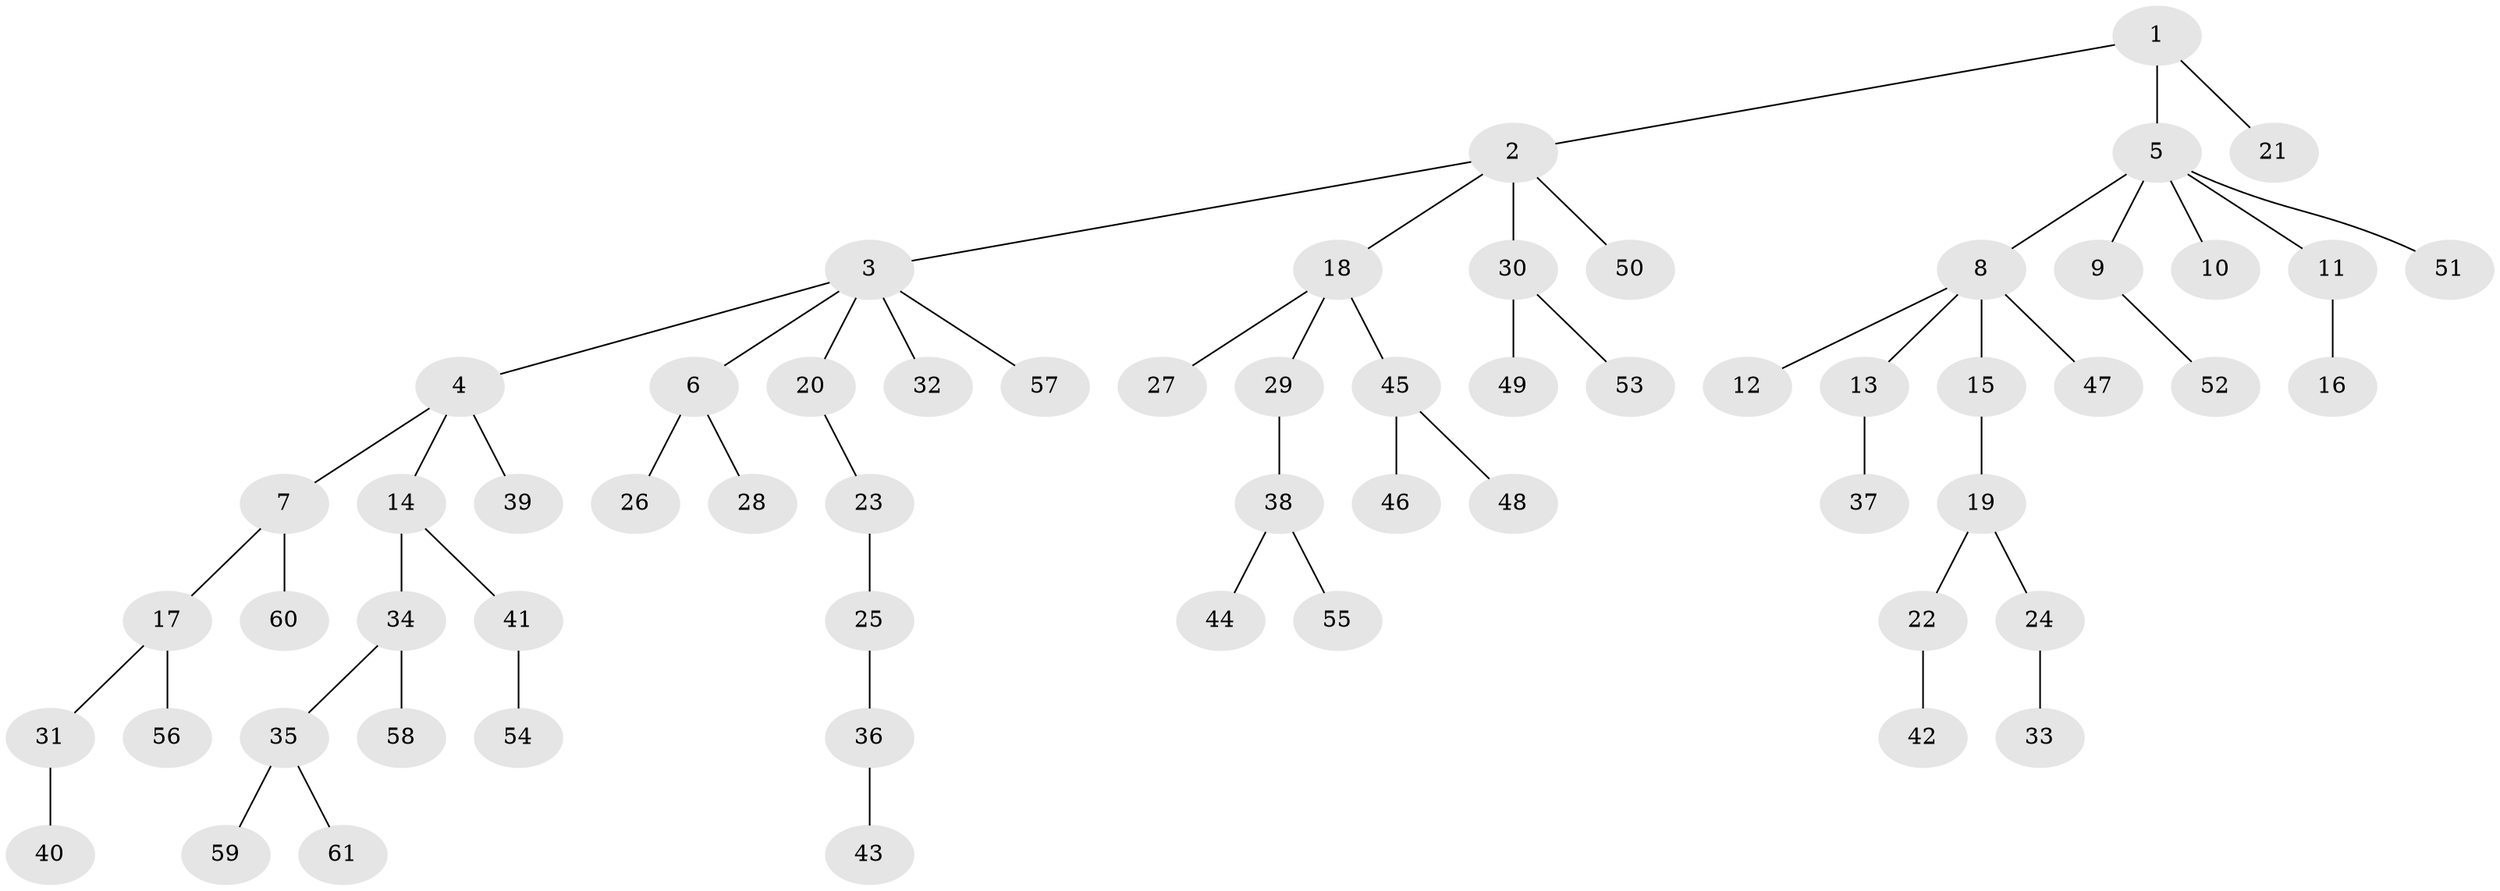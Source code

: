 // Generated by graph-tools (version 1.1) at 2025/53/03/09/25 04:53:15]
// undirected, 61 vertices, 60 edges
graph export_dot {
graph [start="1"]
  node [color=gray90,style=filled];
  1;
  2;
  3;
  4;
  5;
  6;
  7;
  8;
  9;
  10;
  11;
  12;
  13;
  14;
  15;
  16;
  17;
  18;
  19;
  20;
  21;
  22;
  23;
  24;
  25;
  26;
  27;
  28;
  29;
  30;
  31;
  32;
  33;
  34;
  35;
  36;
  37;
  38;
  39;
  40;
  41;
  42;
  43;
  44;
  45;
  46;
  47;
  48;
  49;
  50;
  51;
  52;
  53;
  54;
  55;
  56;
  57;
  58;
  59;
  60;
  61;
  1 -- 2;
  1 -- 5;
  1 -- 21;
  2 -- 3;
  2 -- 18;
  2 -- 30;
  2 -- 50;
  3 -- 4;
  3 -- 6;
  3 -- 20;
  3 -- 32;
  3 -- 57;
  4 -- 7;
  4 -- 14;
  4 -- 39;
  5 -- 8;
  5 -- 9;
  5 -- 10;
  5 -- 11;
  5 -- 51;
  6 -- 26;
  6 -- 28;
  7 -- 17;
  7 -- 60;
  8 -- 12;
  8 -- 13;
  8 -- 15;
  8 -- 47;
  9 -- 52;
  11 -- 16;
  13 -- 37;
  14 -- 34;
  14 -- 41;
  15 -- 19;
  17 -- 31;
  17 -- 56;
  18 -- 27;
  18 -- 29;
  18 -- 45;
  19 -- 22;
  19 -- 24;
  20 -- 23;
  22 -- 42;
  23 -- 25;
  24 -- 33;
  25 -- 36;
  29 -- 38;
  30 -- 49;
  30 -- 53;
  31 -- 40;
  34 -- 35;
  34 -- 58;
  35 -- 59;
  35 -- 61;
  36 -- 43;
  38 -- 44;
  38 -- 55;
  41 -- 54;
  45 -- 46;
  45 -- 48;
}
